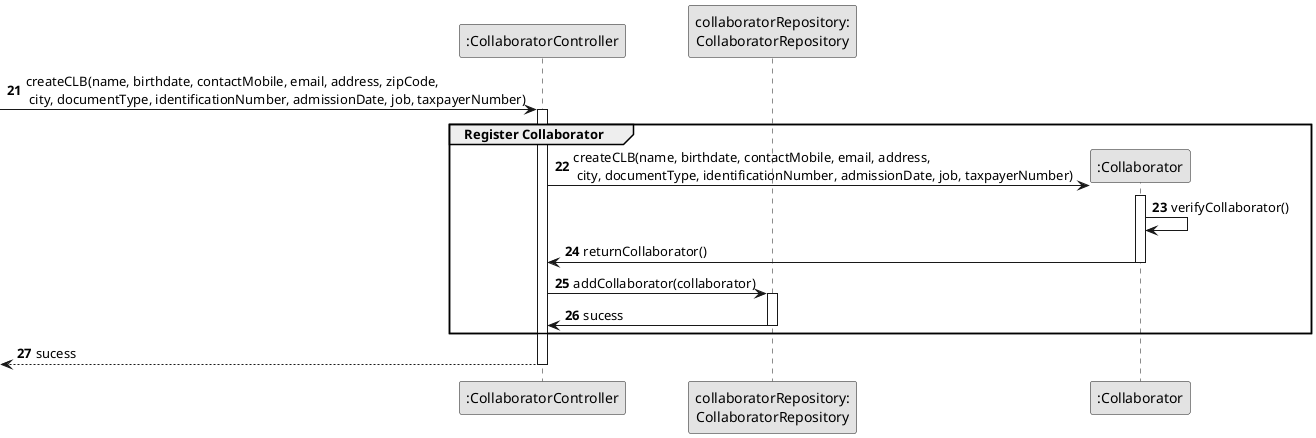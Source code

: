 @startuml
skinparam monochrome true
skinparam packageStyle rectangle
skinparam shadowing false

participant ":CollaboratorController" as CTRL
participant "collaboratorRepository:\nCollaboratorRepository" as CLBREP
participant ":Collaborator" as CLB

autonumber 21
-> CTRL : createCLB(name, birthdate, contactMobile, email, address, zipCode,\n city, documentType, identificationNumber, admissionDate, job, taxpayerNumber)

autonumber 22

activate CTRL
    group Register Collaborator
        CTRL -> CLB** : createCLB(name, birthdate, contactMobile, email, address,\n city, documentType, identificationNumber, admissionDate, job, taxpayerNumber)

        activate CLB
            CLB -> CLB : verifyCollaborator()

            CLB -> CTRL : returnCollaborator()
        deactivate CLB

        CTRL -> CLBREP: addCollaborator(collaborator)

        activate CLBREP

            CLBREP -> CTRL : sucess
        deactivate CLBREP

    end group

    autonumber 27
    <-- CTRL : sucess

deactivate CTRL


@enduml